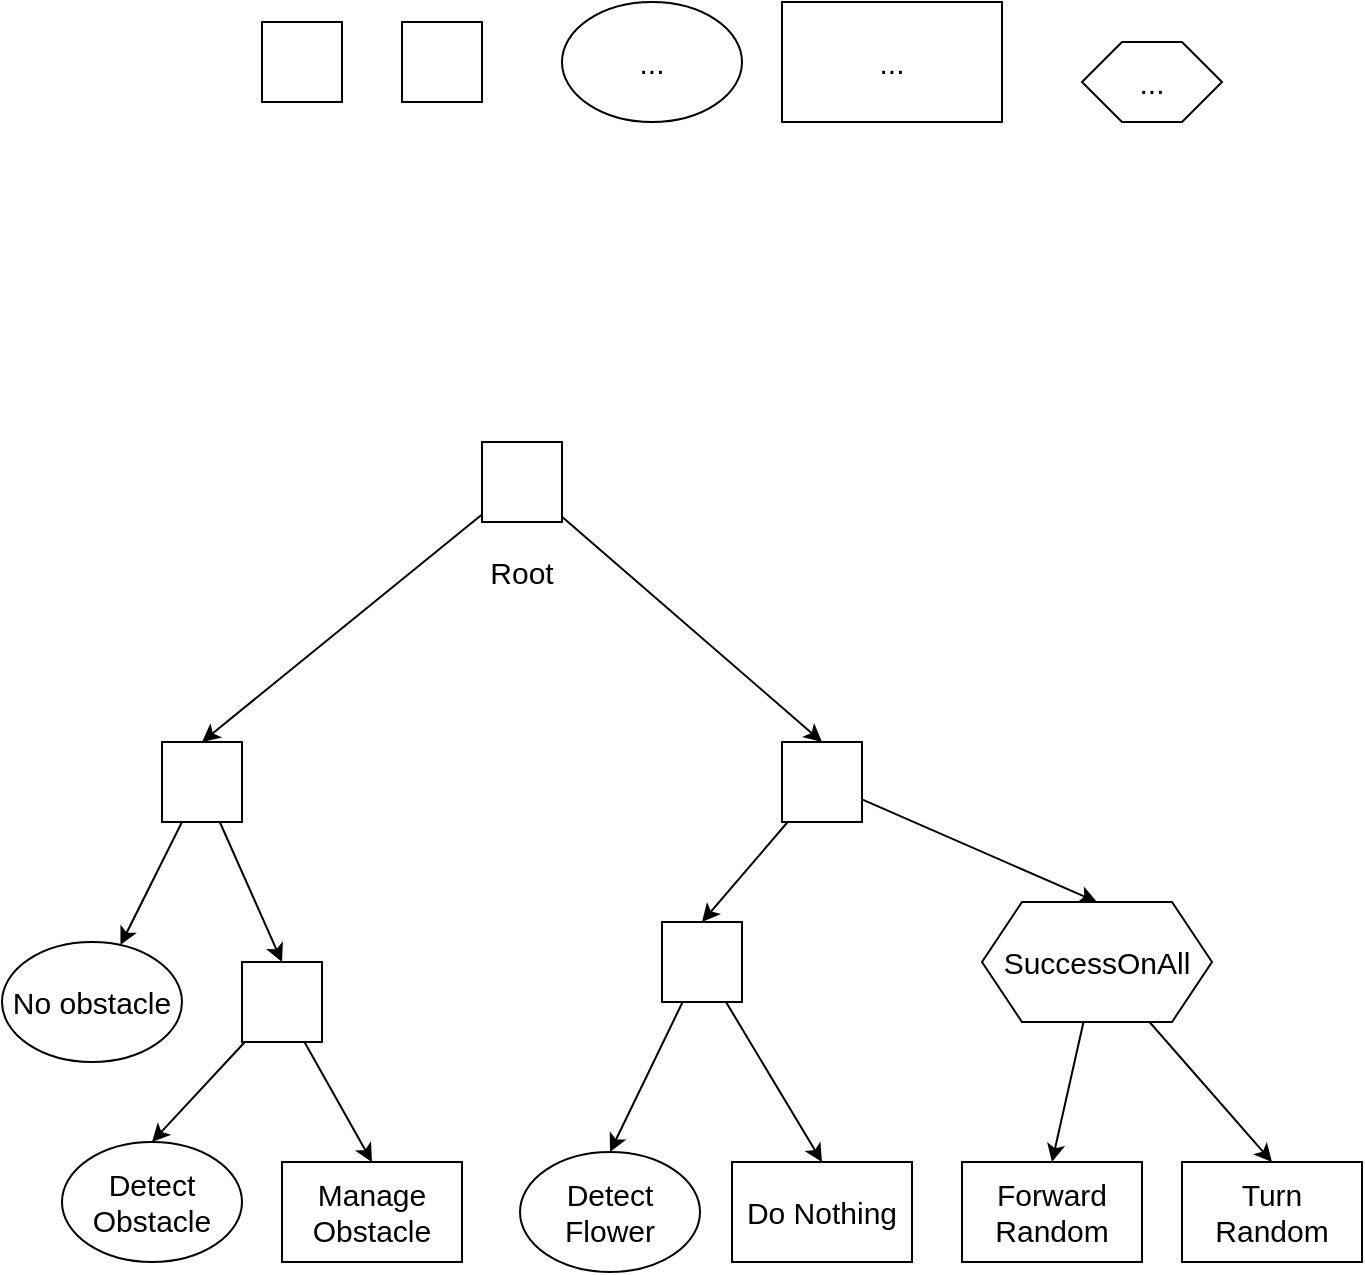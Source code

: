 <mxfile version="24.2.5" type="device">
  <diagram id="DJ2uC1dD7tyOENv_kUyw" name="Pàgina-1">
    <mxGraphModel dx="1560" dy="1084" grid="1" gridSize="10" guides="1" tooltips="1" connect="1" arrows="1" fold="1" page="1" pageScale="1" pageWidth="827" pageHeight="1169" math="0" shadow="0">
      <root>
        <mxCell id="0" />
        <mxCell id="1" parent="0" />
        <mxCell id="Mq9TP2s3Z-7RBgOYTR-k-1" value="&lt;span id=&quot;docs-internal-guid-200b923e-7fff-36eb-ba30-63e8c0cf25a8&quot;&gt;&lt;span style=&quot;font-family: Arial, sans-serif; background-color: transparent; font-variant-numeric: normal; font-variant-east-asian: normal; font-variant-alternates: normal; font-variant-position: normal; vertical-align: baseline; white-space-collapse: preserve;&quot;&gt;&lt;font style=&quot;font-size: 22px;&quot; color=&quot;#ffffff&quot;&gt;→&lt;/font&gt;&lt;/span&gt;&lt;/span&gt;" style="rounded=0;whiteSpace=wrap;html=1;" vertex="1" parent="1">
          <mxGeometry x="310" y="80" width="40" height="40" as="geometry" />
        </mxCell>
        <mxCell id="Mq9TP2s3Z-7RBgOYTR-k-3" value="&lt;span id=&quot;docs-internal-guid-200b923e-7fff-36eb-ba30-63e8c0cf25a8&quot;&gt;&lt;span style=&quot;font-family: Arial, sans-serif; background-color: transparent; font-variant-numeric: normal; font-variant-east-asian: normal; font-variant-alternates: normal; font-variant-position: normal; vertical-align: baseline; white-space-collapse: preserve;&quot;&gt;&lt;font style=&quot;font-size: 22px;&quot; color=&quot;#ffffff&quot;&gt;?&lt;/font&gt;&lt;/span&gt;&lt;/span&gt;" style="rounded=0;whiteSpace=wrap;html=1;" vertex="1" parent="1">
          <mxGeometry x="240" y="80" width="40" height="40" as="geometry" />
        </mxCell>
        <mxCell id="Mq9TP2s3Z-7RBgOYTR-k-4" value="&lt;font style=&quot;font-size: 15px;&quot;&gt;No obstacle&lt;/font&gt;" style="ellipse;whiteSpace=wrap;html=1;" vertex="1" parent="1">
          <mxGeometry x="110" y="540" width="90" height="60" as="geometry" />
        </mxCell>
        <mxCell id="Mq9TP2s3Z-7RBgOYTR-k-5" value="&lt;font style=&quot;font-size: 15px;&quot;&gt;...&lt;/font&gt;" style="ellipse;whiteSpace=wrap;html=1;" vertex="1" parent="1">
          <mxGeometry x="390" y="70" width="90" height="60" as="geometry" />
        </mxCell>
        <mxCell id="Mq9TP2s3Z-7RBgOYTR-k-6" value="&lt;font style=&quot;font-size: 15px;&quot;&gt;...&lt;/font&gt;" style="rounded=0;whiteSpace=wrap;html=1;" vertex="1" parent="1">
          <mxGeometry x="500" y="70" width="110" height="60" as="geometry" />
        </mxCell>
        <mxCell id="Mq9TP2s3Z-7RBgOYTR-k-7" value="&lt;font style=&quot;font-size: 15px;&quot;&gt;...&lt;/font&gt;" style="shape=hexagon;perimeter=hexagonPerimeter2;whiteSpace=wrap;html=1;fixedSize=1;" vertex="1" parent="1">
          <mxGeometry x="650" y="90" width="70" height="40" as="geometry" />
        </mxCell>
        <mxCell id="Mq9TP2s3Z-7RBgOYTR-k-10" style="rounded=0;orthogonalLoop=1;jettySize=auto;html=1;" edge="1" parent="1" source="Mq9TP2s3Z-7RBgOYTR-k-8" target="Mq9TP2s3Z-7RBgOYTR-k-4">
          <mxGeometry relative="1" as="geometry" />
        </mxCell>
        <mxCell id="Mq9TP2s3Z-7RBgOYTR-k-12" style="rounded=0;orthogonalLoop=1;jettySize=auto;html=1;entryX=0.5;entryY=0;entryDx=0;entryDy=0;" edge="1" parent="1" source="Mq9TP2s3Z-7RBgOYTR-k-8" target="Mq9TP2s3Z-7RBgOYTR-k-11">
          <mxGeometry relative="1" as="geometry" />
        </mxCell>
        <mxCell id="Mq9TP2s3Z-7RBgOYTR-k-8" value="&lt;span id=&quot;docs-internal-guid-200b923e-7fff-36eb-ba30-63e8c0cf25a8&quot;&gt;&lt;span style=&quot;font-family: Arial, sans-serif; background-color: transparent; font-variant-numeric: normal; font-variant-east-asian: normal; font-variant-alternates: normal; font-variant-position: normal; vertical-align: baseline; white-space-collapse: preserve;&quot;&gt;&lt;font style=&quot;font-size: 22px;&quot; color=&quot;#ffffff&quot;&gt;?&lt;/font&gt;&lt;/span&gt;&lt;/span&gt;" style="rounded=0;whiteSpace=wrap;html=1;" vertex="1" parent="1">
          <mxGeometry x="190" y="440" width="40" height="40" as="geometry" />
        </mxCell>
        <mxCell id="Mq9TP2s3Z-7RBgOYTR-k-14" style="rounded=1;orthogonalLoop=1;jettySize=auto;html=1;entryX=0.5;entryY=0;entryDx=0;entryDy=0;curved=0;" edge="1" parent="1" source="Mq9TP2s3Z-7RBgOYTR-k-11" target="Mq9TP2s3Z-7RBgOYTR-k-13">
          <mxGeometry relative="1" as="geometry" />
        </mxCell>
        <mxCell id="Mq9TP2s3Z-7RBgOYTR-k-16" style="rounded=0;orthogonalLoop=1;jettySize=auto;html=1;entryX=0.5;entryY=0;entryDx=0;entryDy=0;" edge="1" parent="1" source="Mq9TP2s3Z-7RBgOYTR-k-11" target="Mq9TP2s3Z-7RBgOYTR-k-15">
          <mxGeometry relative="1" as="geometry" />
        </mxCell>
        <mxCell id="Mq9TP2s3Z-7RBgOYTR-k-11" value="&lt;span id=&quot;docs-internal-guid-200b923e-7fff-36eb-ba30-63e8c0cf25a8&quot;&gt;&lt;span style=&quot;font-family: Arial, sans-serif; background-color: transparent; font-variant-numeric: normal; font-variant-east-asian: normal; font-variant-alternates: normal; font-variant-position: normal; vertical-align: baseline; white-space-collapse: preserve;&quot;&gt;&lt;font style=&quot;font-size: 22px;&quot; color=&quot;#ffffff&quot;&gt;→&lt;/font&gt;&lt;/span&gt;&lt;/span&gt;" style="rounded=0;whiteSpace=wrap;html=1;" vertex="1" parent="1">
          <mxGeometry x="230" y="550" width="40" height="40" as="geometry" />
        </mxCell>
        <mxCell id="Mq9TP2s3Z-7RBgOYTR-k-13" value="&lt;span style=&quot;font-size: 15px; background-color: initial;&quot;&gt;Detect Obstacle&lt;/span&gt;" style="ellipse;whiteSpace=wrap;html=1;" vertex="1" parent="1">
          <mxGeometry x="140" y="640" width="90" height="60" as="geometry" />
        </mxCell>
        <mxCell id="Mq9TP2s3Z-7RBgOYTR-k-15" value="&lt;div&gt;&lt;font style=&quot;font-size: 15px;&quot;&gt;Manage Obstacle&lt;/font&gt;&lt;/div&gt;" style="rounded=0;whiteSpace=wrap;html=1;" vertex="1" parent="1">
          <mxGeometry x="250" y="650" width="90" height="50" as="geometry" />
        </mxCell>
        <mxCell id="Mq9TP2s3Z-7RBgOYTR-k-21" style="rounded=0;orthogonalLoop=1;jettySize=auto;html=1;entryX=0.5;entryY=0;entryDx=0;entryDy=0;" edge="1" parent="1" source="Mq9TP2s3Z-7RBgOYTR-k-17" target="Mq9TP2s3Z-7RBgOYTR-k-8">
          <mxGeometry relative="1" as="geometry" />
        </mxCell>
        <mxCell id="Mq9TP2s3Z-7RBgOYTR-k-24" style="edgeStyle=none;rounded=0;orthogonalLoop=1;jettySize=auto;html=1;entryX=0.5;entryY=0;entryDx=0;entryDy=0;strokeColor=default;align=center;verticalAlign=middle;fontFamily=Helvetica;fontSize=11;fontColor=default;labelBackgroundColor=default;endArrow=classic;" edge="1" parent="1" source="Mq9TP2s3Z-7RBgOYTR-k-17" target="Mq9TP2s3Z-7RBgOYTR-k-19">
          <mxGeometry relative="1" as="geometry" />
        </mxCell>
        <mxCell id="Mq9TP2s3Z-7RBgOYTR-k-17" value="&lt;span id=&quot;docs-internal-guid-200b923e-7fff-36eb-ba30-63e8c0cf25a8&quot;&gt;&lt;span style=&quot;font-family: Arial, sans-serif; background-color: transparent; font-variant-numeric: normal; font-variant-east-asian: normal; font-variant-alternates: normal; font-variant-position: normal; vertical-align: baseline; white-space-collapse: preserve;&quot;&gt;&lt;font style=&quot;font-size: 22px;&quot; color=&quot;#ffffff&quot;&gt;→&lt;/font&gt;&lt;/span&gt;&lt;/span&gt;" style="rounded=0;whiteSpace=wrap;html=1;" vertex="1" parent="1">
          <mxGeometry x="350" y="290" width="40" height="40" as="geometry" />
        </mxCell>
        <mxCell id="Mq9TP2s3Z-7RBgOYTR-k-27" style="edgeStyle=none;rounded=0;orthogonalLoop=1;jettySize=auto;html=1;entryX=0.5;entryY=0;entryDx=0;entryDy=0;strokeColor=default;align=center;verticalAlign=middle;fontFamily=Helvetica;fontSize=11;fontColor=default;labelBackgroundColor=default;endArrow=classic;" edge="1" parent="1" source="Mq9TP2s3Z-7RBgOYTR-k-18" target="Mq9TP2s3Z-7RBgOYTR-k-26">
          <mxGeometry relative="1" as="geometry" />
        </mxCell>
        <mxCell id="Mq9TP2s3Z-7RBgOYTR-k-29" style="edgeStyle=none;rounded=0;orthogonalLoop=1;jettySize=auto;html=1;entryX=0.5;entryY=0;entryDx=0;entryDy=0;strokeColor=default;align=center;verticalAlign=middle;fontFamily=Helvetica;fontSize=11;fontColor=default;labelBackgroundColor=default;endArrow=classic;" edge="1" parent="1" source="Mq9TP2s3Z-7RBgOYTR-k-18" target="Mq9TP2s3Z-7RBgOYTR-k-28">
          <mxGeometry relative="1" as="geometry" />
        </mxCell>
        <mxCell id="Mq9TP2s3Z-7RBgOYTR-k-18" value="&lt;span id=&quot;docs-internal-guid-200b923e-7fff-36eb-ba30-63e8c0cf25a8&quot;&gt;&lt;span style=&quot;font-family: Arial, sans-serif; background-color: transparent; font-variant-numeric: normal; font-variant-east-asian: normal; font-variant-alternates: normal; font-variant-position: normal; vertical-align: baseline; white-space-collapse: preserve;&quot;&gt;&lt;font style=&quot;font-size: 22px;&quot; color=&quot;#ffffff&quot;&gt;→&lt;/font&gt;&lt;/span&gt;&lt;/span&gt;" style="rounded=0;whiteSpace=wrap;html=1;" vertex="1" parent="1">
          <mxGeometry x="440" y="530" width="40" height="40" as="geometry" />
        </mxCell>
        <mxCell id="Mq9TP2s3Z-7RBgOYTR-k-25" style="edgeStyle=none;rounded=0;orthogonalLoop=1;jettySize=auto;html=1;entryX=0.5;entryY=0;entryDx=0;entryDy=0;strokeColor=default;align=center;verticalAlign=middle;fontFamily=Helvetica;fontSize=11;fontColor=default;labelBackgroundColor=default;endArrow=classic;" edge="1" parent="1" source="Mq9TP2s3Z-7RBgOYTR-k-19" target="Mq9TP2s3Z-7RBgOYTR-k-18">
          <mxGeometry relative="1" as="geometry" />
        </mxCell>
        <mxCell id="Mq9TP2s3Z-7RBgOYTR-k-31" style="edgeStyle=none;rounded=0;orthogonalLoop=1;jettySize=auto;html=1;entryX=0.5;entryY=0;entryDx=0;entryDy=0;strokeColor=default;align=center;verticalAlign=middle;fontFamily=Helvetica;fontSize=11;fontColor=default;labelBackgroundColor=default;endArrow=classic;" edge="1" parent="1" source="Mq9TP2s3Z-7RBgOYTR-k-19" target="Mq9TP2s3Z-7RBgOYTR-k-30">
          <mxGeometry relative="1" as="geometry" />
        </mxCell>
        <mxCell id="Mq9TP2s3Z-7RBgOYTR-k-19" value="&lt;span id=&quot;docs-internal-guid-200b923e-7fff-36eb-ba30-63e8c0cf25a8&quot;&gt;&lt;span style=&quot;font-family: Arial, sans-serif; background-color: transparent; font-variant-numeric: normal; font-variant-east-asian: normal; font-variant-alternates: normal; font-variant-position: normal; vertical-align: baseline; white-space-collapse: preserve;&quot;&gt;&lt;font style=&quot;font-size: 22px;&quot; color=&quot;#ffffff&quot;&gt;?&lt;/font&gt;&lt;/span&gt;&lt;/span&gt;" style="rounded=0;whiteSpace=wrap;html=1;" vertex="1" parent="1">
          <mxGeometry x="500" y="440" width="40" height="40" as="geometry" />
        </mxCell>
        <mxCell id="Mq9TP2s3Z-7RBgOYTR-k-26" value="&lt;span style=&quot;font-size: 15px; background-color: initial;&quot;&gt;Detect Flower&lt;/span&gt;" style="ellipse;whiteSpace=wrap;html=1;" vertex="1" parent="1">
          <mxGeometry x="369" y="645" width="90" height="60" as="geometry" />
        </mxCell>
        <mxCell id="Mq9TP2s3Z-7RBgOYTR-k-28" value="&lt;div&gt;&lt;font style=&quot;font-size: 15px;&quot;&gt;Do Nothing&lt;/font&gt;&lt;/div&gt;" style="rounded=0;whiteSpace=wrap;html=1;" vertex="1" parent="1">
          <mxGeometry x="475" y="650" width="90" height="50" as="geometry" />
        </mxCell>
        <mxCell id="Mq9TP2s3Z-7RBgOYTR-k-35" style="edgeStyle=none;rounded=0;orthogonalLoop=1;jettySize=auto;html=1;entryX=0.5;entryY=0;entryDx=0;entryDy=0;strokeColor=default;align=center;verticalAlign=middle;fontFamily=Helvetica;fontSize=11;fontColor=default;labelBackgroundColor=default;endArrow=classic;" edge="1" parent="1" source="Mq9TP2s3Z-7RBgOYTR-k-30" target="Mq9TP2s3Z-7RBgOYTR-k-32">
          <mxGeometry relative="1" as="geometry" />
        </mxCell>
        <mxCell id="Mq9TP2s3Z-7RBgOYTR-k-36" style="edgeStyle=none;rounded=0;orthogonalLoop=1;jettySize=auto;html=1;entryX=0.5;entryY=0;entryDx=0;entryDy=0;strokeColor=default;align=center;verticalAlign=middle;fontFamily=Helvetica;fontSize=11;fontColor=default;labelBackgroundColor=default;endArrow=classic;" edge="1" parent="1" source="Mq9TP2s3Z-7RBgOYTR-k-30" target="Mq9TP2s3Z-7RBgOYTR-k-33">
          <mxGeometry relative="1" as="geometry" />
        </mxCell>
        <mxCell id="Mq9TP2s3Z-7RBgOYTR-k-30" value="&lt;font style=&quot;font-size: 15px;&quot;&gt;SuccessOnAll&lt;/font&gt;" style="shape=hexagon;perimeter=hexagonPerimeter2;whiteSpace=wrap;html=1;fixedSize=1;" vertex="1" parent="1">
          <mxGeometry x="600" y="520" width="115" height="60" as="geometry" />
        </mxCell>
        <mxCell id="Mq9TP2s3Z-7RBgOYTR-k-32" value="&lt;div&gt;&lt;font style=&quot;font-size: 15px;&quot;&gt;Forward&lt;/font&gt;&lt;/div&gt;&lt;div&gt;&lt;font style=&quot;font-size: 15px;&quot;&gt;Random&lt;/font&gt;&lt;/div&gt;" style="rounded=0;whiteSpace=wrap;html=1;" vertex="1" parent="1">
          <mxGeometry x="590" y="650" width="90" height="50" as="geometry" />
        </mxCell>
        <mxCell id="Mq9TP2s3Z-7RBgOYTR-k-33" value="&lt;div&gt;&lt;font style=&quot;font-size: 15px;&quot;&gt;Turn Random&lt;/font&gt;&lt;/div&gt;" style="rounded=0;whiteSpace=wrap;html=1;" vertex="1" parent="1">
          <mxGeometry x="700" y="650" width="90" height="50" as="geometry" />
        </mxCell>
        <mxCell id="Mq9TP2s3Z-7RBgOYTR-k-37" value="&lt;font style=&quot;font-size: 15px;&quot;&gt;Root&lt;/font&gt;" style="text;html=1;align=center;verticalAlign=middle;whiteSpace=wrap;rounded=0;fontFamily=Helvetica;fontSize=11;fontColor=default;labelBackgroundColor=default;" vertex="1" parent="1">
          <mxGeometry x="340" y="340" width="60" height="30" as="geometry" />
        </mxCell>
      </root>
    </mxGraphModel>
  </diagram>
</mxfile>

